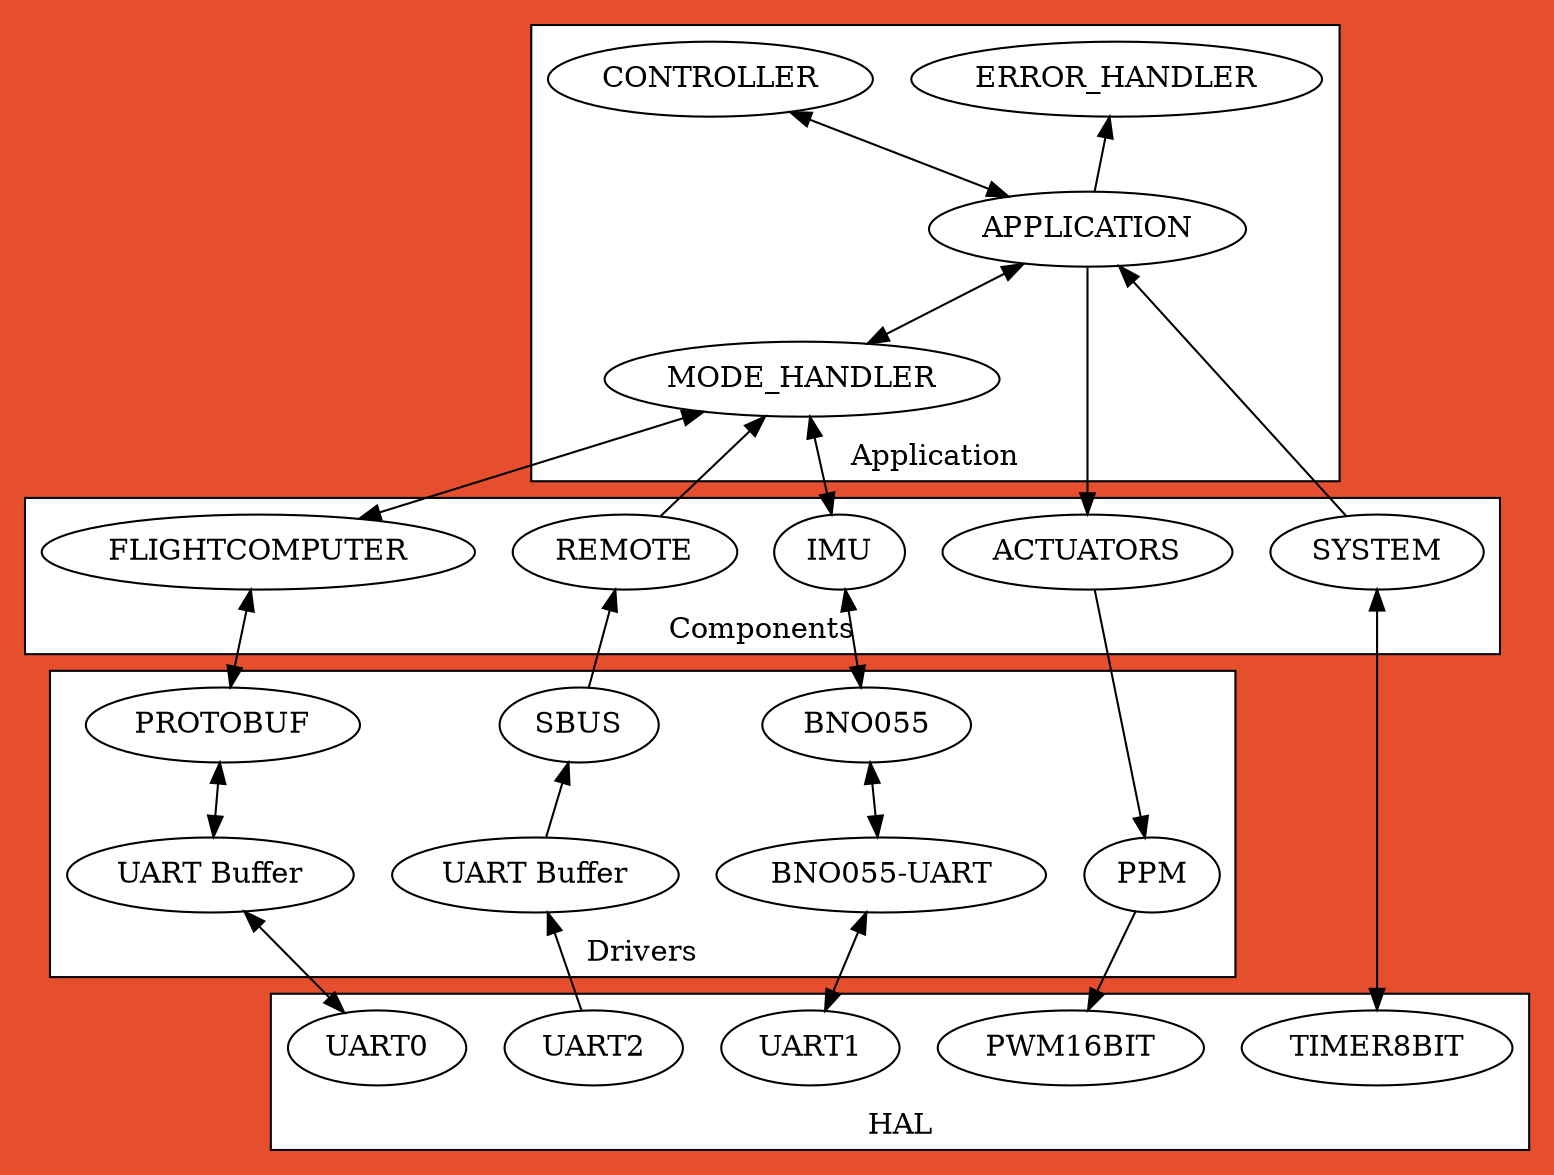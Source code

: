 digraph {
    rankdir = "BT";
    bgcolor = "#E64F2D";

    subgraph clusterHAL {
        bgcolor="white";
        label="HAL"
        UART0;
        UART1;
        UART2;
        PWM16BIT;
        TIMER8BIT;
    }

    subgraph clusterDrivers {
        bgcolor="white";
        label="Drivers"
        BNO055UART [label = "BNO055-UART";];
        BNO055;
        UART_RX_BUFFER0 [label="UART Buffer"]
        UART_RX_BUFFER2 [label="UART Buffer"]

        BNO055UART ->BNO055 [dir = "both"];
        
        UART_RX_BUFFER2 -> SBUS;
        UART_RX_BUFFER0 -> PROTOBUF [dir = "both"];
        PPM;
    }

    subgraph clusterComponents {
        bgcolor="white";
        label="Components"
        IMU;    
        REMOTE;
        FLIGHTCOMPUTER;
        ACTUATORS;
        SYSTEM;
    }

    subgraph clusterApplication {
        bgcolor="white";
        label="Application"
        APPLICATION;
        CONTROLLER;
        MODE_HANDLER;
        ERROR_HANDLER;
    }

    UART1 -> BNO055UART [dir = "both" ];
    UART2 -> UART_RX_BUFFER2;
    UART0 -> UART_RX_BUFFER0 [dir = "both"];
    PWM16BIT -> PPM [dir = "back"]

    BNO055 -> IMU [dir = "both"];
    SBUS -> REMOTE;
    PROTOBUF -> FLIGHTCOMPUTER [ dir = "both" ];
    PPM -> ACTUATORS [ dir="back" ];
    TIMER8BIT -> SYSTEM [ dir="both" ];

    IMU -> MODE_HANDLER[ dir = "both" ];
    REMOTE -> MODE_HANDLER;
    FLIGHTCOMPUTER -> MODE_HANDLER [ dir = "both" ];

    ACTUATORS -> APPLICATION [ dir = "back"]
    MODE_HANDLER -> APPLICATION [ dir = "both" ];
    SYSTEM -> APPLICATION;

    APPLICATION -> CONTROLLER [ dir = "both" ];
    APPLICATION -> ERROR_HANDLER;
}